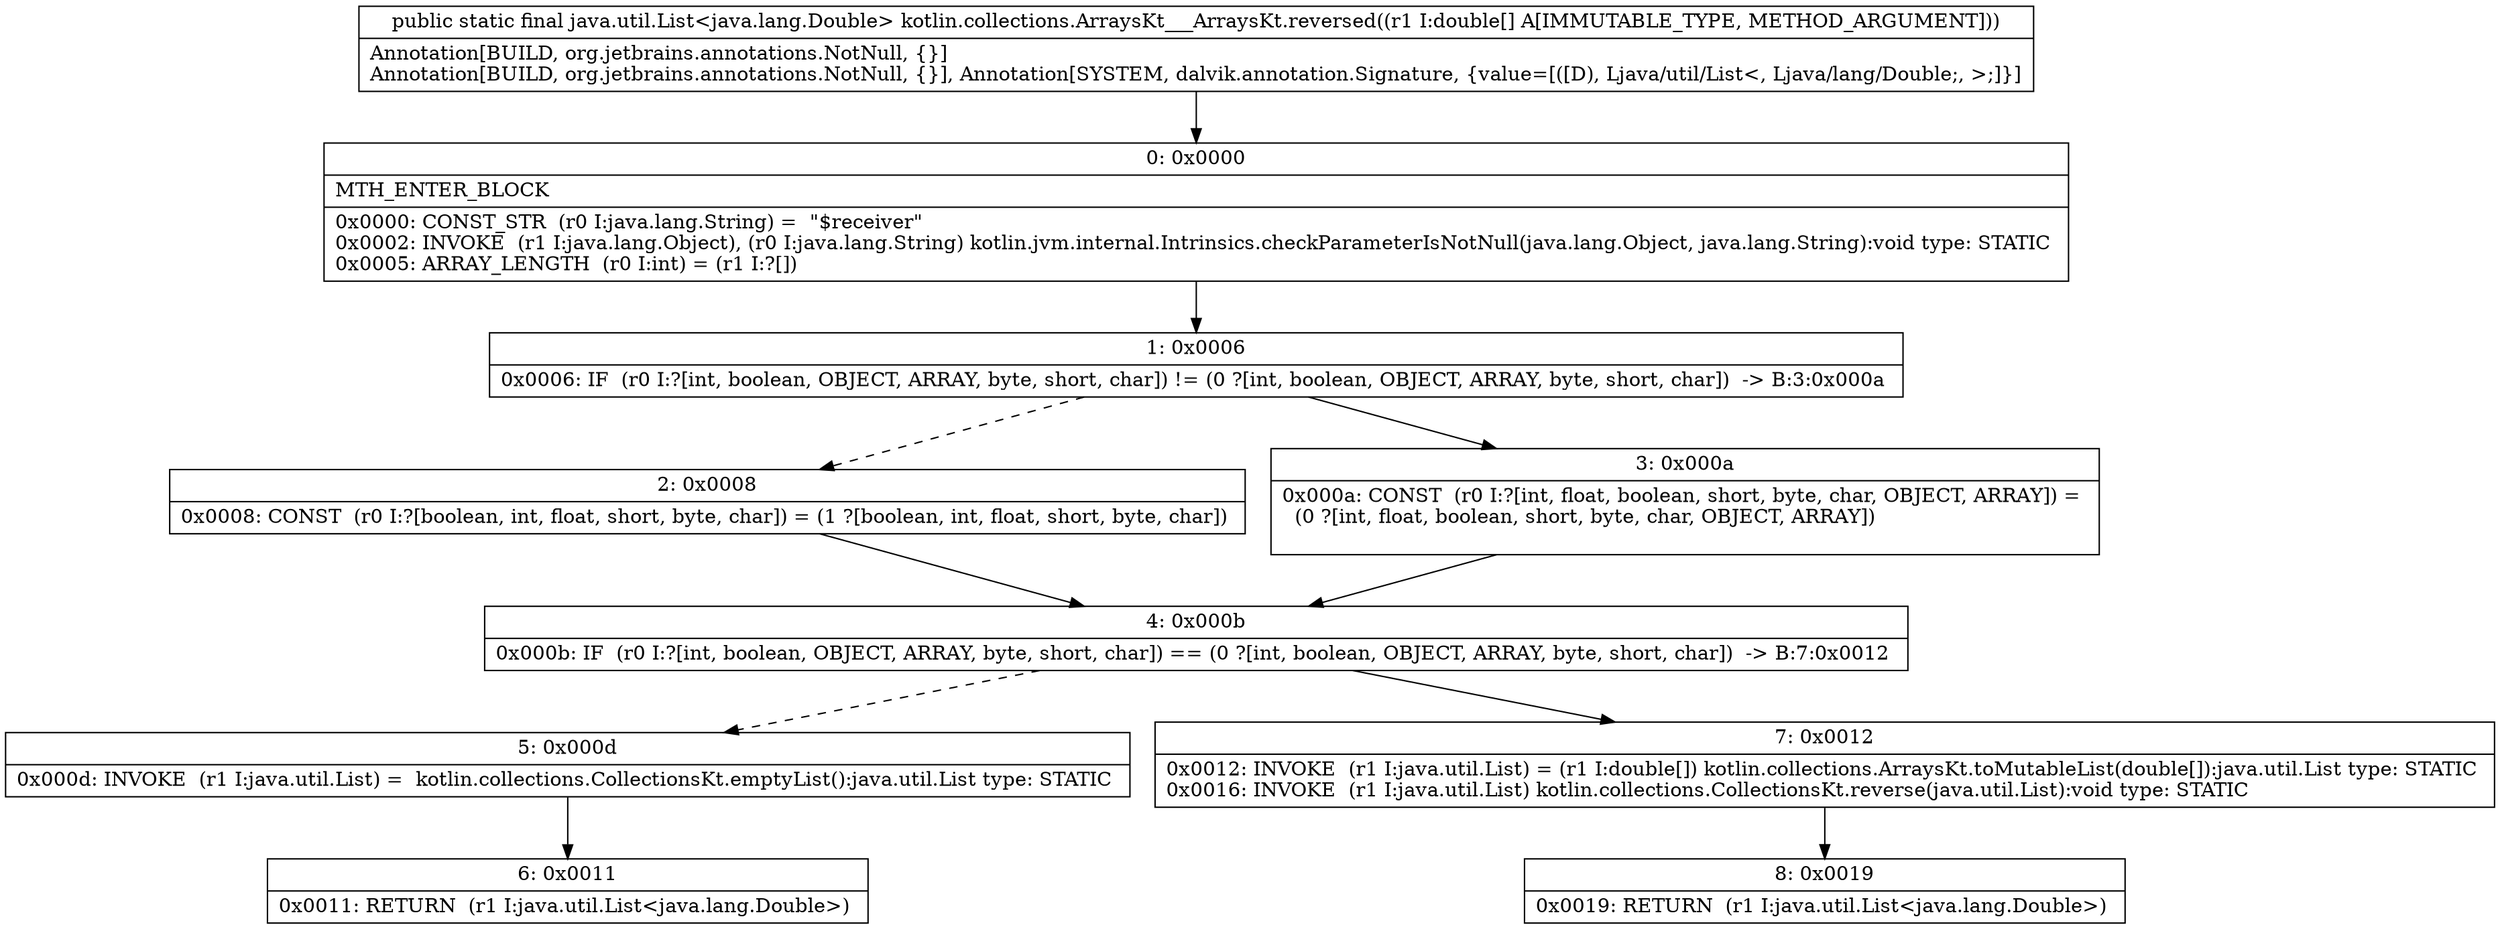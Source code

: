 digraph "CFG forkotlin.collections.ArraysKt___ArraysKt.reversed([D)Ljava\/util\/List;" {
Node_0 [shape=record,label="{0\:\ 0x0000|MTH_ENTER_BLOCK\l|0x0000: CONST_STR  (r0 I:java.lang.String) =  \"$receiver\" \l0x0002: INVOKE  (r1 I:java.lang.Object), (r0 I:java.lang.String) kotlin.jvm.internal.Intrinsics.checkParameterIsNotNull(java.lang.Object, java.lang.String):void type: STATIC \l0x0005: ARRAY_LENGTH  (r0 I:int) = (r1 I:?[]) \l}"];
Node_1 [shape=record,label="{1\:\ 0x0006|0x0006: IF  (r0 I:?[int, boolean, OBJECT, ARRAY, byte, short, char]) != (0 ?[int, boolean, OBJECT, ARRAY, byte, short, char])  \-\> B:3:0x000a \l}"];
Node_2 [shape=record,label="{2\:\ 0x0008|0x0008: CONST  (r0 I:?[boolean, int, float, short, byte, char]) = (1 ?[boolean, int, float, short, byte, char]) \l}"];
Node_3 [shape=record,label="{3\:\ 0x000a|0x000a: CONST  (r0 I:?[int, float, boolean, short, byte, char, OBJECT, ARRAY]) = \l  (0 ?[int, float, boolean, short, byte, char, OBJECT, ARRAY])\l \l}"];
Node_4 [shape=record,label="{4\:\ 0x000b|0x000b: IF  (r0 I:?[int, boolean, OBJECT, ARRAY, byte, short, char]) == (0 ?[int, boolean, OBJECT, ARRAY, byte, short, char])  \-\> B:7:0x0012 \l}"];
Node_5 [shape=record,label="{5\:\ 0x000d|0x000d: INVOKE  (r1 I:java.util.List) =  kotlin.collections.CollectionsKt.emptyList():java.util.List type: STATIC \l}"];
Node_6 [shape=record,label="{6\:\ 0x0011|0x0011: RETURN  (r1 I:java.util.List\<java.lang.Double\>) \l}"];
Node_7 [shape=record,label="{7\:\ 0x0012|0x0012: INVOKE  (r1 I:java.util.List) = (r1 I:double[]) kotlin.collections.ArraysKt.toMutableList(double[]):java.util.List type: STATIC \l0x0016: INVOKE  (r1 I:java.util.List) kotlin.collections.CollectionsKt.reverse(java.util.List):void type: STATIC \l}"];
Node_8 [shape=record,label="{8\:\ 0x0019|0x0019: RETURN  (r1 I:java.util.List\<java.lang.Double\>) \l}"];
MethodNode[shape=record,label="{public static final java.util.List\<java.lang.Double\> kotlin.collections.ArraysKt___ArraysKt.reversed((r1 I:double[] A[IMMUTABLE_TYPE, METHOD_ARGUMENT]))  | Annotation[BUILD, org.jetbrains.annotations.NotNull, \{\}]\lAnnotation[BUILD, org.jetbrains.annotations.NotNull, \{\}], Annotation[SYSTEM, dalvik.annotation.Signature, \{value=[([D), Ljava\/util\/List\<, Ljava\/lang\/Double;, \>;]\}]\l}"];
MethodNode -> Node_0;
Node_0 -> Node_1;
Node_1 -> Node_2[style=dashed];
Node_1 -> Node_3;
Node_2 -> Node_4;
Node_3 -> Node_4;
Node_4 -> Node_5[style=dashed];
Node_4 -> Node_7;
Node_5 -> Node_6;
Node_7 -> Node_8;
}

